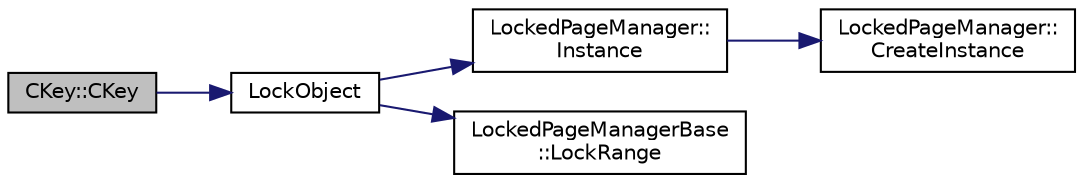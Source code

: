 digraph "CKey::CKey"
{
  edge [fontname="Helvetica",fontsize="10",labelfontname="Helvetica",labelfontsize="10"];
  node [fontname="Helvetica",fontsize="10",shape=record];
  rankdir="LR";
  Node0 [label="CKey::CKey",height=0.2,width=0.4,color="black", fillcolor="grey75", style="filled", fontcolor="black"];
  Node0 -> Node1 [color="midnightblue",fontsize="10",style="solid",fontname="Helvetica"];
  Node1 [label="LockObject",height=0.2,width=0.4,color="black", fillcolor="white", style="filled",URL="$allocators_8h.html#ab73cc3988a03bed966c0c2bb191a8d2a"];
  Node1 -> Node2 [color="midnightblue",fontsize="10",style="solid",fontname="Helvetica"];
  Node2 [label="LockedPageManager::\lInstance",height=0.2,width=0.4,color="black", fillcolor="white", style="filled",URL="$class_locked_page_manager.html#ac9b1d42d240dba4714a35fff970b6dde"];
  Node2 -> Node3 [color="midnightblue",fontsize="10",style="solid",fontname="Helvetica"];
  Node3 [label="LockedPageManager::\lCreateInstance",height=0.2,width=0.4,color="black", fillcolor="white", style="filled",URL="$class_locked_page_manager.html#a3933ba60669b1c1b0ef03222637257e7"];
  Node1 -> Node4 [color="midnightblue",fontsize="10",style="solid",fontname="Helvetica"];
  Node4 [label="LockedPageManagerBase\l::LockRange",height=0.2,width=0.4,color="black", fillcolor="white", style="filled",URL="$class_locked_page_manager_base.html#ae24ac08899505b892d451404133fa494"];
}

